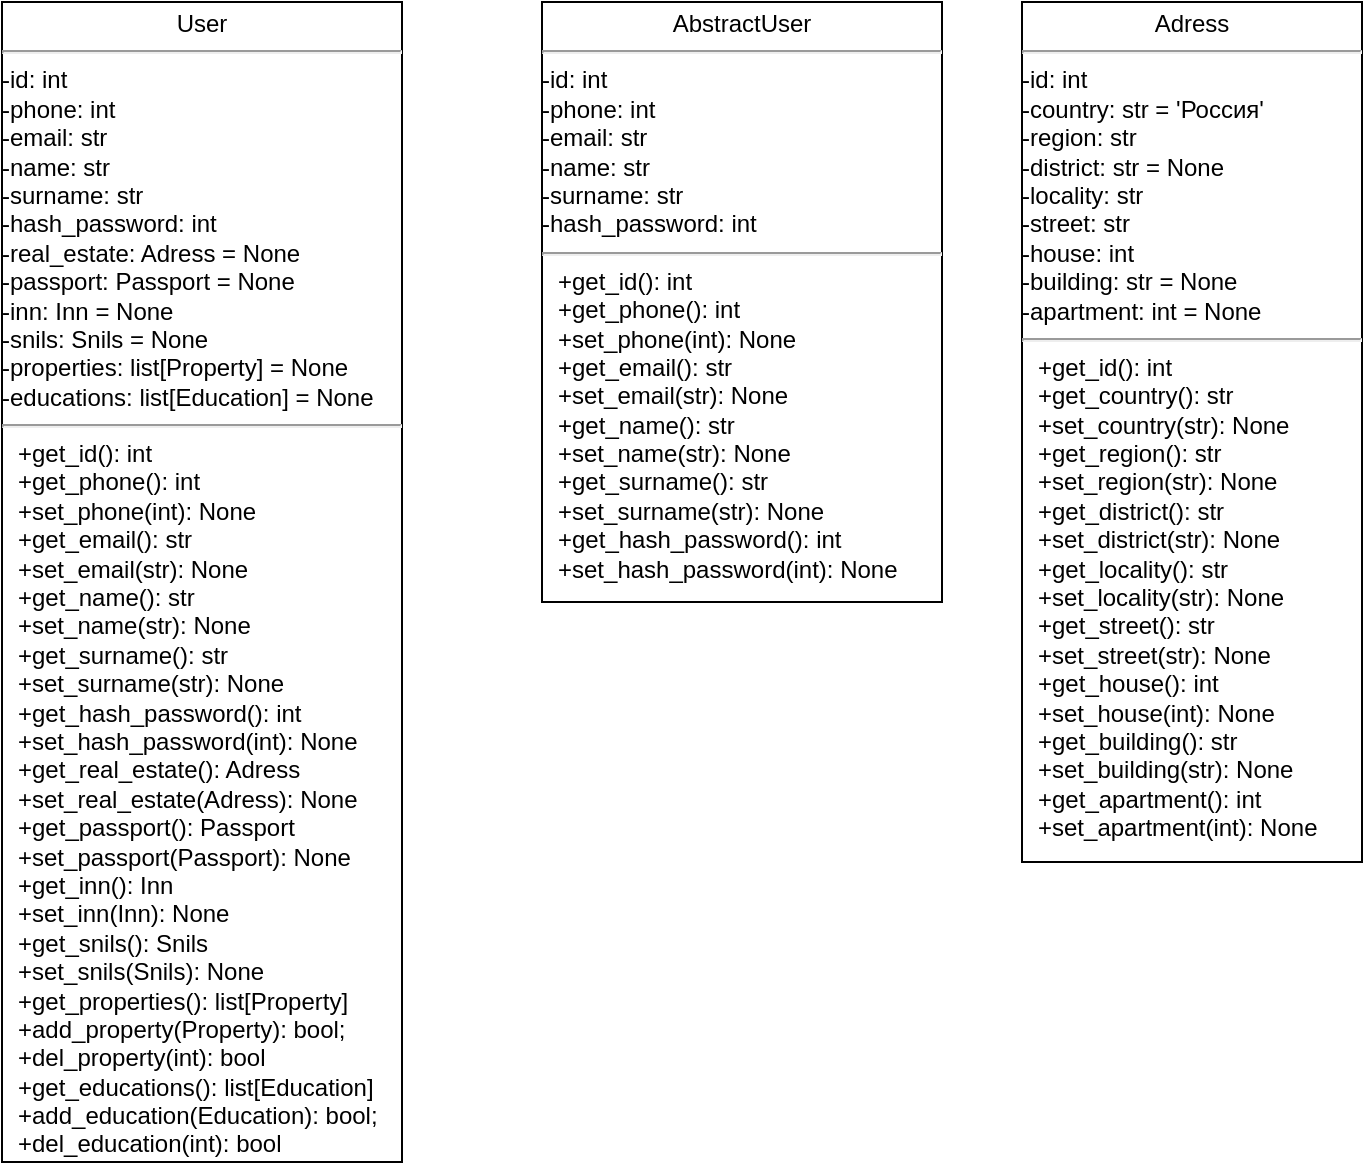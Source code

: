 <mxfile>
    <diagram id="IoOYVrfuygNxTekeomGr" name="Страница 1">
        <mxGraphModel dx="769" dy="525" grid="1" gridSize="10" guides="1" tooltips="1" connect="1" arrows="1" fold="1" page="1" pageScale="1" pageWidth="827" pageHeight="1169" math="0" shadow="0">
            <root>
                <mxCell id="0"/>
                <mxCell id="1" parent="0"/>
                <mxCell id="4" value="&lt;p style=&quot;margin:0px;margin-top:4px;text-align:center;&quot;&gt;User&lt;/p&gt;&lt;hr&gt;&lt;p style=&quot;text-align: left; font-size: 10px; margin: 0px;&quot;&gt;&lt;span style=&quot;background-color: initial; font-size: 12px;&quot;&gt;-id: int&lt;/span&gt;&lt;/p&gt;&lt;p style=&quot;text-align: left; font-size: 10px; margin: 0px;&quot;&gt;&lt;span style=&quot;background-color: initial; font-size: 12px;&quot;&gt;-phone: int&lt;/span&gt;&lt;/p&gt;&lt;p style=&quot;text-align: left; font-size: 10px; margin: 0px;&quot;&gt;&lt;span style=&quot;background-color: initial; font-size: 12px;&quot;&gt;-email: str&lt;/span&gt;&lt;/p&gt;&lt;p style=&quot;text-align: left; font-size: 10px; margin: 0px;&quot;&gt;&lt;span style=&quot;background-color: initial; font-size: 12px;&quot;&gt;-name: str&lt;/span&gt;&lt;/p&gt;&lt;p style=&quot;text-align: left; font-size: 10px; margin: 0px;&quot;&gt;&lt;span style=&quot;background-color: initial; font-size: 12px;&quot;&gt;-surname: str&lt;/span&gt;&lt;/p&gt;&lt;p style=&quot;text-align: left; font-size: 10px; margin: 0px;&quot;&gt;&lt;span style=&quot;background-color: initial; font-size: 12px;&quot;&gt;-hash_password: int&lt;/span&gt;&lt;/p&gt;&lt;p style=&quot;text-align: left; font-size: 10px; margin: 0px;&quot;&gt;&lt;span style=&quot;background-color: initial; font-size: 12px;&quot;&gt;-real_estate: Adress = None&lt;/span&gt;&lt;/p&gt;&lt;p style=&quot;text-align: left; font-size: 10px; margin: 0px;&quot;&gt;&lt;span style=&quot;font-size: 12px;&quot;&gt;-passport: Passport = None&lt;/span&gt;&lt;span style=&quot;background-color: initial; font-size: 12px;&quot;&gt;&lt;br&gt;&lt;/span&gt;&lt;/p&gt;&lt;p style=&quot;text-align: left; font-size: 10px; margin: 0px;&quot;&gt;&lt;span style=&quot;background-color: initial; font-size: 12px;&quot;&gt;-inn: Inn = None&lt;/span&gt;&lt;/p&gt;&lt;p style=&quot;text-align: left; font-size: 10px; margin: 0px;&quot;&gt;&lt;span style=&quot;background-color: initial; font-size: 12px;&quot;&gt;-snils: Snils = None&lt;/span&gt;&lt;/p&gt;&lt;p style=&quot;text-align: left; margin: 0px;&quot;&gt;-properties: list[Property] = None&lt;/p&gt;&lt;p style=&quot;text-align: left; font-size: 10px; margin: 0px;&quot;&gt;&lt;span style=&quot;background-color: initial; font-size: 12px;&quot;&gt;-educations: list[Education] = None&lt;/span&gt;&lt;/p&gt;&lt;hr style=&quot;text-align: left;&quot;&gt;&lt;p style=&quot;text-align: left; margin: 0px 0px 0px 8px;&quot;&gt;+get_id(): int&lt;/p&gt;&lt;p style=&quot;text-align: left; margin: 0px 0px 0px 8px;&quot;&gt;+get_phone(): int&lt;/p&gt;&lt;p style=&quot;text-align: left; margin: 0px 0px 0px 8px;&quot;&gt;+set_phone(int): None&lt;/p&gt;&lt;p style=&quot;text-align: left; margin: 0px 0px 0px 8px;&quot;&gt;+get_email(): str&lt;/p&gt;&lt;p style=&quot;text-align: left; margin: 0px 0px 0px 8px;&quot;&gt;+set_email(str): None&lt;/p&gt;&lt;p style=&quot;text-align: left; margin: 0px 0px 0px 8px;&quot;&gt;+get_name(): str&lt;/p&gt;&lt;p style=&quot;text-align: left; margin: 0px 0px 0px 8px;&quot;&gt;+set_name(str): None&lt;/p&gt;&lt;p style=&quot;text-align: left; margin: 0px 0px 0px 8px;&quot;&gt;+get_surname(): str&lt;/p&gt;&lt;p style=&quot;text-align: left; margin: 0px 0px 0px 8px;&quot;&gt;+set_surname(str): None&lt;/p&gt;&lt;p style=&quot;text-align: left; margin: 0px 0px 0px 8px;&quot;&gt;+get_hash_password(): int&lt;/p&gt;&lt;p style=&quot;text-align: left; margin: 0px 0px 0px 8px;&quot;&gt;+set_hash_password(int): None&lt;/p&gt;&lt;p style=&quot;text-align: left; margin: 0px 0px 0px 8px;&quot;&gt;+get_real_estate(): Adress&lt;/p&gt;&lt;p style=&quot;text-align: left; margin: 0px 0px 0px 8px;&quot;&gt;+set_real_estate(Adress): None&lt;/p&gt;&lt;p style=&quot;text-align: left; margin: 0px 0px 0px 8px;&quot;&gt;+get_passport(): Passport&lt;/p&gt;&lt;p style=&quot;text-align: left; margin: 0px 0px 0px 8px;&quot;&gt;+set_passport(Passport): None&lt;/p&gt;&lt;p style=&quot;text-align: left; margin: 0px 0px 0px 8px;&quot;&gt;+get_inn(): Inn&lt;/p&gt;&lt;p style=&quot;text-align: left; margin: 0px 0px 0px 8px;&quot;&gt;+set_inn(Inn): None&lt;/p&gt;&lt;p style=&quot;text-align: left; margin: 0px 0px 0px 8px;&quot;&gt;+get_snils(): Snils&lt;/p&gt;&lt;p style=&quot;text-align: left; margin: 0px 0px 0px 8px;&quot;&gt;+set_snils(Snils): None&lt;/p&gt;&lt;p style=&quot;text-align: left; margin: 0px 0px 0px 8px;&quot;&gt;+get_properties(): list[Property]&lt;/p&gt;&lt;p style=&quot;text-align: left; margin: 0px 0px 0px 8px;&quot;&gt;+add_property(Property): bool;&lt;/p&gt;&lt;p style=&quot;text-align: left; margin: 0px 0px 0px 8px;&quot;&gt;+del_property(int): bool&lt;/p&gt;&lt;p style=&quot;text-align: left; margin: 0px 0px 0px 8px;&quot;&gt;+get_educations(): list[Education]&lt;/p&gt;&lt;p style=&quot;text-align: left; margin: 0px 0px 0px 8px;&quot;&gt;+add_education(Education): bool;&lt;/p&gt;&lt;p style=&quot;text-align: left; margin: 0px 0px 0px 8px;&quot;&gt;+del_education(int): bool&lt;/p&gt;" style="shape=rect;html=1;overflow=fill;whiteSpace=wrap;" vertex="1" parent="1">
                    <mxGeometry x="10" width="200" height="580" as="geometry"/>
                </mxCell>
                <mxCell id="5" value="&lt;p style=&quot;margin:0px;margin-top:4px;text-align:center;&quot;&gt;AbstractUser&lt;/p&gt;&lt;hr&gt;&lt;p style=&quot;text-align: left; font-size: 10px; margin: 0px;&quot;&gt;&lt;span style=&quot;background-color: initial; font-size: 12px;&quot;&gt;-id: int&lt;/span&gt;&lt;/p&gt;&lt;p style=&quot;text-align: left; font-size: 10px; margin: 0px;&quot;&gt;&lt;span style=&quot;background-color: initial; font-size: 12px;&quot;&gt;-phone: int&lt;/span&gt;&lt;/p&gt;&lt;p style=&quot;text-align: left; font-size: 10px; margin: 0px;&quot;&gt;&lt;span style=&quot;background-color: initial; font-size: 12px;&quot;&gt;-email: str&lt;/span&gt;&lt;/p&gt;&lt;p style=&quot;text-align: left; font-size: 10px; margin: 0px;&quot;&gt;&lt;span style=&quot;background-color: initial; font-size: 12px;&quot;&gt;-name: str&lt;/span&gt;&lt;/p&gt;&lt;p style=&quot;text-align: left; font-size: 10px; margin: 0px;&quot;&gt;&lt;span style=&quot;background-color: initial; font-size: 12px;&quot;&gt;-surname: str&lt;/span&gt;&lt;/p&gt;&lt;p style=&quot;text-align: left; font-size: 10px; margin: 0px;&quot;&gt;&lt;span style=&quot;background-color: initial; font-size: 12px;&quot;&gt;-hash_password: int&lt;/span&gt;&lt;/p&gt;&lt;hr style=&quot;text-align: left;&quot;&gt;&lt;p style=&quot;text-align: left; margin: 0px 0px 0px 8px;&quot;&gt;+get_id(): int&lt;/p&gt;&lt;p style=&quot;text-align: left; margin: 0px 0px 0px 8px;&quot;&gt;+get_phone(): int&lt;/p&gt;&lt;p style=&quot;text-align: left; margin: 0px 0px 0px 8px;&quot;&gt;+set_phone(int): None&lt;/p&gt;&lt;p style=&quot;text-align: left; margin: 0px 0px 0px 8px;&quot;&gt;+get_email(): str&lt;/p&gt;&lt;p style=&quot;text-align: left; margin: 0px 0px 0px 8px;&quot;&gt;+set_email(str): None&lt;/p&gt;&lt;p style=&quot;text-align: left; margin: 0px 0px 0px 8px;&quot;&gt;+get_name(): str&lt;/p&gt;&lt;p style=&quot;text-align: left; margin: 0px 0px 0px 8px;&quot;&gt;+set_name(str): None&lt;/p&gt;&lt;p style=&quot;text-align: left; margin: 0px 0px 0px 8px;&quot;&gt;+get_surname(): str&lt;/p&gt;&lt;p style=&quot;text-align: left; margin: 0px 0px 0px 8px;&quot;&gt;+set_surname(str): None&lt;/p&gt;&lt;p style=&quot;text-align: left; margin: 0px 0px 0px 8px;&quot;&gt;+get_hash_password(): int&lt;/p&gt;&lt;p style=&quot;text-align: left; margin: 0px 0px 0px 8px;&quot;&gt;+set_hash_password(int): None&lt;/p&gt;" style="shape=rect;html=1;overflow=fill;whiteSpace=wrap;" vertex="1" parent="1">
                    <mxGeometry x="280" width="200" height="300" as="geometry"/>
                </mxCell>
                <mxCell id="6" value="&lt;p style=&quot;margin:0px;margin-top:4px;text-align:center;&quot;&gt;Adress&lt;/p&gt;&lt;hr&gt;&lt;p style=&quot;text-align: left; font-size: 10px; margin: 0px;&quot;&gt;&lt;span style=&quot;background-color: initial; font-size: 12px;&quot;&gt;-id: int&lt;/span&gt;&lt;/p&gt;&lt;p style=&quot;text-align: left; font-size: 10px; margin: 0px;&quot;&gt;&lt;span style=&quot;background-color: initial; font-size: 12px;&quot;&gt;-country: str = 'Россия'&lt;/span&gt;&lt;/p&gt;&lt;p style=&quot;text-align: left; font-size: 10px; margin: 0px;&quot;&gt;&lt;span style=&quot;background-color: initial; font-size: 12px;&quot;&gt;-region: str&lt;/span&gt;&lt;/p&gt;&lt;p style=&quot;text-align: left; font-size: 10px; margin: 0px;&quot;&gt;&lt;span style=&quot;background-color: initial; font-size: 12px;&quot;&gt;-district: str = None&lt;/span&gt;&lt;/p&gt;&lt;p style=&quot;text-align: left; font-size: 10px; margin: 0px;&quot;&gt;&lt;span style=&quot;background-color: initial; font-size: 12px;&quot;&gt;-locality: str&lt;/span&gt;&lt;/p&gt;&lt;p style=&quot;text-align: left; font-size: 10px; margin: 0px;&quot;&gt;&lt;span style=&quot;background-color: initial; font-size: 12px;&quot;&gt;-street: str&lt;/span&gt;&lt;/p&gt;&lt;p style=&quot;text-align: left; font-size: 10px; margin: 0px;&quot;&gt;&lt;span style=&quot;background-color: initial; font-size: 12px;&quot;&gt;-house: int&lt;/span&gt;&lt;/p&gt;&lt;p style=&quot;text-align: left; font-size: 10px; margin: 0px;&quot;&gt;&lt;span style=&quot;background-color: initial; font-size: 12px;&quot;&gt;-building: str = None&lt;/span&gt;&lt;/p&gt;&lt;p style=&quot;text-align: left; font-size: 10px; margin: 0px;&quot;&gt;&lt;span style=&quot;background-color: initial; font-size: 12px;&quot;&gt;-apartment: int = None&lt;/span&gt;&lt;/p&gt;&lt;hr style=&quot;text-align: left;&quot;&gt;&lt;p style=&quot;text-align: left; margin: 0px 0px 0px 8px;&quot;&gt;+get_id(): int&lt;/p&gt;&lt;p style=&quot;text-align: left; margin: 0px 0px 0px 8px;&quot;&gt;+get_country(): str&lt;/p&gt;&lt;p style=&quot;text-align: left; margin: 0px 0px 0px 8px;&quot;&gt;+set_country(str): None&lt;/p&gt;&lt;p style=&quot;text-align: left; margin: 0px 0px 0px 8px;&quot;&gt;+get_region(): str&lt;/p&gt;&lt;p style=&quot;text-align: left; margin: 0px 0px 0px 8px;&quot;&gt;+set_region(str): None&lt;/p&gt;&lt;p style=&quot;text-align: left; margin: 0px 0px 0px 8px;&quot;&gt;+get_district(): str&lt;/p&gt;&lt;p style=&quot;text-align: left; margin: 0px 0px 0px 8px;&quot;&gt;+set_district(str): None&lt;/p&gt;&lt;p style=&quot;text-align: left; margin: 0px 0px 0px 8px;&quot;&gt;+get_locality(): str&lt;/p&gt;&lt;p style=&quot;text-align: left; margin: 0px 0px 0px 8px;&quot;&gt;+set_locality(str): None&lt;/p&gt;&lt;p style=&quot;text-align: left; margin: 0px 0px 0px 8px;&quot;&gt;+get_street(): str&lt;br&gt;&lt;/p&gt;&lt;p style=&quot;text-align: left; margin: 0px 0px 0px 8px;&quot;&gt;+set_street(str): None&lt;/p&gt;&lt;p style=&quot;text-align: left; margin: 0px 0px 0px 8px;&quot;&gt;&lt;span style=&quot;background-color: initial;&quot;&gt;+get_house(): int&lt;/span&gt;&lt;br&gt;&lt;/p&gt;&lt;p style=&quot;text-align: left; margin: 0px 0px 0px 8px;&quot;&gt;+set_house(int): None&lt;/p&gt;&lt;p style=&quot;text-align: left; margin: 0px 0px 0px 8px;&quot;&gt;+get_building(): str&lt;br&gt;&lt;/p&gt;&lt;p style=&quot;text-align: left; margin: 0px 0px 0px 8px;&quot;&gt;+set_building(str): None&lt;/p&gt;&lt;p style=&quot;text-align: left; margin: 0px 0px 0px 8px;&quot;&gt;&lt;span style=&quot;background-color: initial;&quot;&gt;+get_apartment(): int&lt;/span&gt;&lt;br&gt;&lt;/p&gt;&lt;p style=&quot;text-align: left; margin: 0px 0px 0px 8px;&quot;&gt;+set_apartment(int): None&lt;/p&gt;" style="shape=rect;html=1;overflow=fill;whiteSpace=wrap;" vertex="1" parent="1">
                    <mxGeometry x="520" width="170" height="430" as="geometry"/>
                </mxCell>
            </root>
        </mxGraphModel>
    </diagram>
</mxfile>